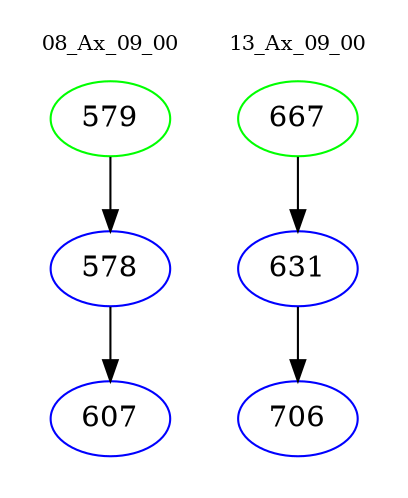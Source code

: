 digraph{
subgraph cluster_0 {
color = white
label = "08_Ax_09_00";
fontsize=10;
T0_579 [label="579", color="green"]
T0_579 -> T0_578 [color="black"]
T0_578 [label="578", color="blue"]
T0_578 -> T0_607 [color="black"]
T0_607 [label="607", color="blue"]
}
subgraph cluster_1 {
color = white
label = "13_Ax_09_00";
fontsize=10;
T1_667 [label="667", color="green"]
T1_667 -> T1_631 [color="black"]
T1_631 [label="631", color="blue"]
T1_631 -> T1_706 [color="black"]
T1_706 [label="706", color="blue"]
}
}
